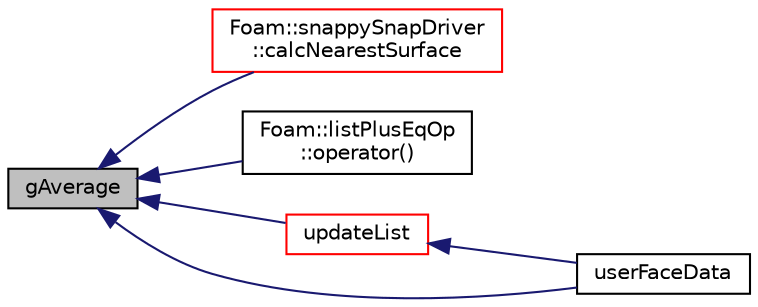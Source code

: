 digraph "gAverage"
{
  bgcolor="transparent";
  edge [fontname="Helvetica",fontsize="10",labelfontname="Helvetica",labelfontsize="10"];
  node [fontname="Helvetica",fontsize="10",shape=record];
  rankdir="LR";
  Node18647 [label="gAverage",height=0.2,width=0.4,color="black", fillcolor="grey75", style="filled", fontcolor="black"];
  Node18647 -> Node18648 [dir="back",color="midnightblue",fontsize="10",style="solid",fontname="Helvetica"];
  Node18648 [label="Foam::snappySnapDriver\l::calcNearestSurface",height=0.2,width=0.4,color="red",URL="$a25921.html#a0a334a64613ee0c208d8edf18306bcf2",tooltip="Per patch point calculate point on nearest surface. Set as. "];
  Node18647 -> Node18656 [dir="back",color="midnightblue",fontsize="10",style="solid",fontname="Helvetica"];
  Node18656 [label="Foam::listPlusEqOp\l::operator()",height=0.2,width=0.4,color="black",URL="$a25925.html#a2bca5855a51bffee2f0fe2aacc4aba10"];
  Node18647 -> Node18657 [dir="back",color="midnightblue",fontsize="10",style="solid",fontname="Helvetica"];
  Node18657 [label="updateList",height=0.2,width=0.4,color="red",URL="$a25857.html#acb22f124478b6f5cd17b2d7dad384cf8",tooltip="Helper: reorder list according to map. "];
  Node18657 -> Node18665 [dir="back",color="midnightblue",fontsize="10",style="solid",fontname="Helvetica"];
  Node18665 [label="userFaceData",height=0.2,width=0.4,color="black",URL="$a25857.html#a2cb6efa4184bedfbed60b069881c26a3"];
  Node18647 -> Node18665 [dir="back",color="midnightblue",fontsize="10",style="solid",fontname="Helvetica"];
}
